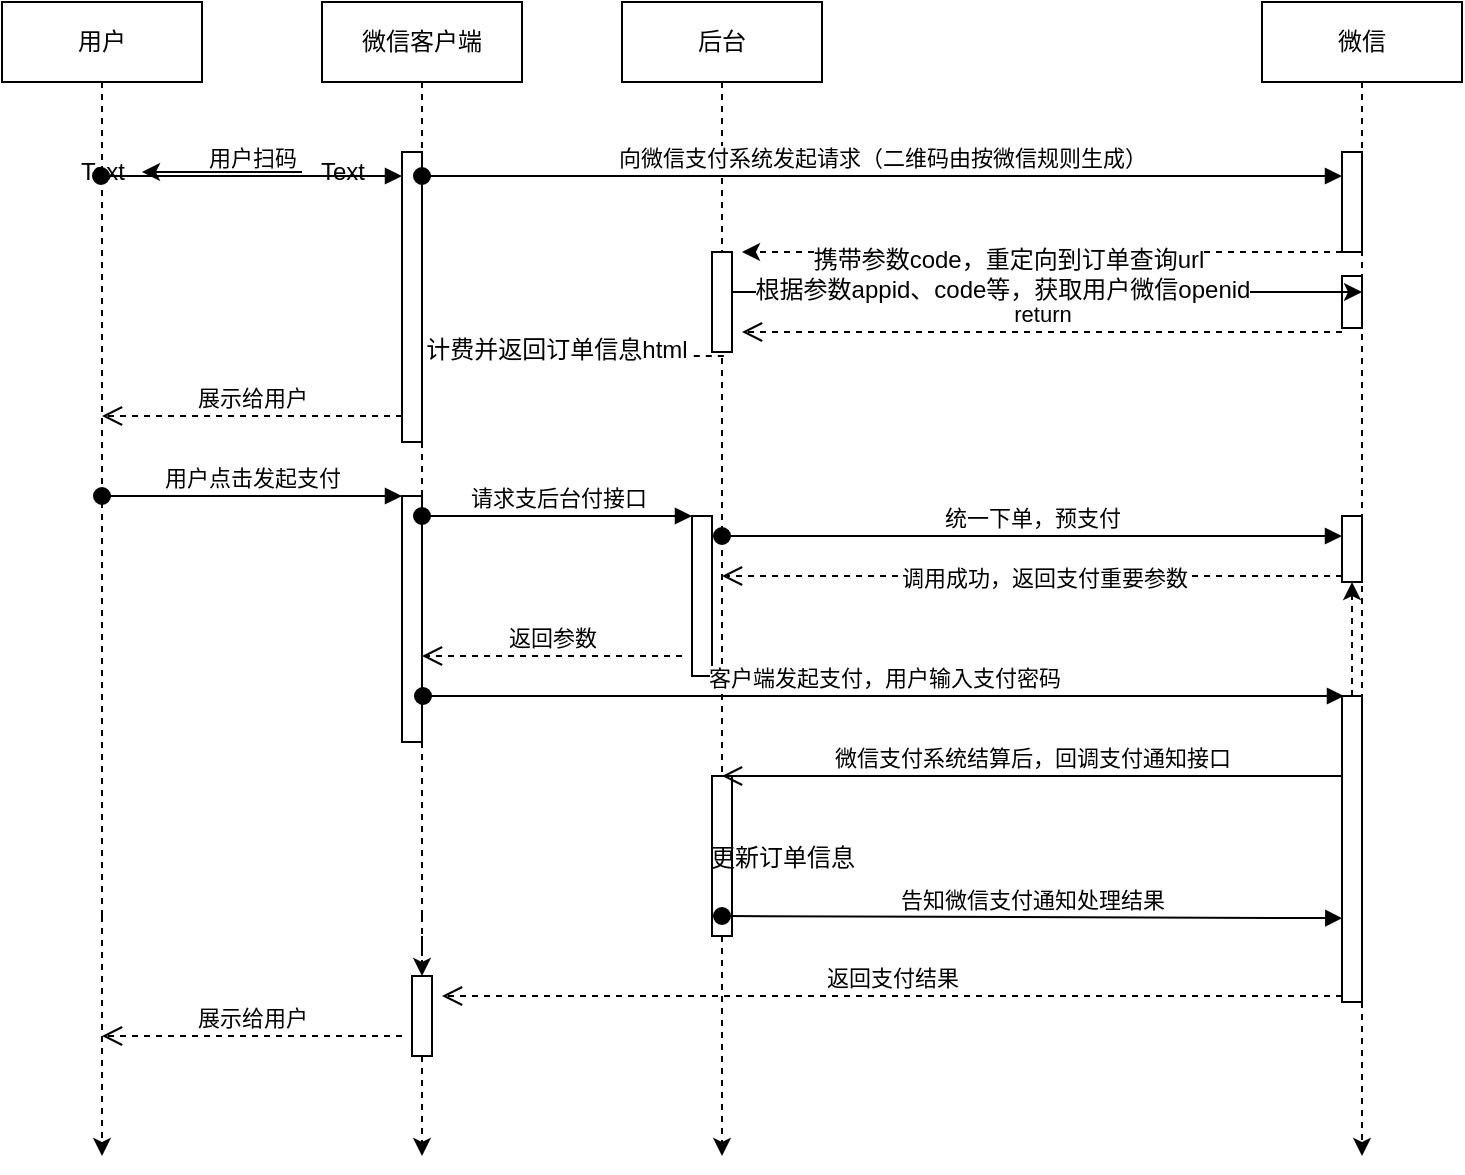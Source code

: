 <mxfile version="12.5.1" type="github"><diagram id="cbwPMVh8UBM5Ly2OoxaW" name="第 1 页"><mxGraphModel dx="1023" dy="550" grid="1" gridSize="10" guides="1" tooltips="1" connect="1" arrows="1" fold="1" page="1" pageScale="1" pageWidth="827" pageHeight="1169" math="0" shadow="0"><root><mxCell id="0"/><mxCell id="1" parent="0"/><mxCell id="N5cv7qZgFciyYlDLVp9W-57" style="edgeStyle=orthogonalEdgeStyle;rounded=0;orthogonalLoop=1;jettySize=auto;html=1;dashed=1;" edge="1" parent="1" source="N5cv7qZgFciyYlDLVp9W-1"><mxGeometry relative="1" as="geometry"><mxPoint x="90" y="680" as="targetPoint"/><Array as="points"><mxPoint x="90" y="680"/></Array></mxGeometry></mxCell><mxCell id="N5cv7qZgFciyYlDLVp9W-1" value="用户" style="shape=umlLifeline;perimeter=lifelinePerimeter;whiteSpace=wrap;html=1;container=1;collapsible=0;recursiveResize=0;outlineConnect=0;" vertex="1" parent="1"><mxGeometry x="40" y="103" width="100" height="457" as="geometry"/></mxCell><mxCell id="N5cv7qZgFciyYlDLVp9W-62" style="edgeStyle=none;rounded=0;orthogonalLoop=1;jettySize=auto;html=1;dashed=1;" edge="1" parent="1" source="N5cv7qZgFciyYlDLVp9W-2"><mxGeometry relative="1" as="geometry"><mxPoint x="400" y="680" as="targetPoint"/></mxGeometry></mxCell><mxCell id="N5cv7qZgFciyYlDLVp9W-2" value="后台" style="shape=umlLifeline;perimeter=lifelinePerimeter;whiteSpace=wrap;html=1;container=1;collapsible=0;recursiveResize=0;outlineConnect=0;" vertex="1" parent="1"><mxGeometry x="350" y="103" width="100" height="467" as="geometry"/></mxCell><mxCell id="N5cv7qZgFciyYlDLVp9W-7" value="" style="html=1;points=[];perimeter=orthogonalPerimeter;" vertex="1" parent="N5cv7qZgFciyYlDLVp9W-2"><mxGeometry x="45" y="125" width="10" height="50" as="geometry"/></mxCell><mxCell id="N5cv7qZgFciyYlDLVp9W-40" value="" style="html=1;points=[];perimeter=orthogonalPerimeter;" vertex="1" parent="N5cv7qZgFciyYlDLVp9W-2"><mxGeometry x="35" y="257" width="10" height="80" as="geometry"/></mxCell><mxCell id="N5cv7qZgFciyYlDLVp9W-49" value="" style="html=1;points=[];perimeter=orthogonalPerimeter;" vertex="1" parent="N5cv7qZgFciyYlDLVp9W-2"><mxGeometry x="45" y="387" width="10" height="80" as="geometry"/></mxCell><mxCell id="N5cv7qZgFciyYlDLVp9W-56" value="告知微信支付通知处理结果" style="html=1;verticalAlign=bottom;startArrow=oval;startFill=1;endArrow=block;startSize=8;entryX=0.016;entryY=0.726;entryDx=0;entryDy=0;entryPerimeter=0;" edge="1" parent="N5cv7qZgFciyYlDLVp9W-2" target="N5cv7qZgFciyYlDLVp9W-46"><mxGeometry width="60" relative="1" as="geometry"><mxPoint x="50" y="457" as="sourcePoint"/><mxPoint x="110" y="457" as="targetPoint"/></mxGeometry></mxCell><mxCell id="N5cv7qZgFciyYlDLVp9W-3" value="微信" style="shape=umlLifeline;perimeter=lifelinePerimeter;whiteSpace=wrap;html=1;container=1;collapsible=0;recursiveResize=0;outlineConnect=0;" vertex="1" parent="1"><mxGeometry x="670" y="103" width="100" height="500" as="geometry"/></mxCell><mxCell id="N5cv7qZgFciyYlDLVp9W-42" value="" style="html=1;points=[];perimeter=orthogonalPerimeter;" vertex="1" parent="N5cv7qZgFciyYlDLVp9W-3"><mxGeometry x="40" y="257" width="10" height="33" as="geometry"/></mxCell><mxCell id="N5cv7qZgFciyYlDLVp9W-63" value="" style="edgeStyle=none;rounded=0;orthogonalLoop=1;jettySize=auto;html=1;dashed=1;" edge="1" parent="N5cv7qZgFciyYlDLVp9W-3" source="N5cv7qZgFciyYlDLVp9W-46" target="N5cv7qZgFciyYlDLVp9W-42"><mxGeometry relative="1" as="geometry"/></mxCell><mxCell id="N5cv7qZgFciyYlDLVp9W-46" value="" style="html=1;points=[];perimeter=orthogonalPerimeter;" vertex="1" parent="N5cv7qZgFciyYlDLVp9W-3"><mxGeometry x="40" y="347" width="10" height="153" as="geometry"/></mxCell><mxCell id="N5cv7qZgFciyYlDLVp9W-10" style="rounded=0;orthogonalLoop=1;jettySize=auto;html=1;dashed=1;" edge="1" parent="1" source="N5cv7qZgFciyYlDLVp9W-4"><mxGeometry relative="1" as="geometry"><mxPoint x="410" y="228" as="targetPoint"/></mxGeometry></mxCell><mxCell id="N5cv7qZgFciyYlDLVp9W-11" value="携带参数code，重定向到订单查询url" style="text;html=1;align=center;verticalAlign=middle;resizable=0;points=[];labelBackgroundColor=#ffffff;" vertex="1" connectable="0" parent="N5cv7qZgFciyYlDLVp9W-10"><mxGeometry x="0.116" y="4" relative="1" as="geometry"><mxPoint as="offset"/></mxGeometry></mxCell><mxCell id="N5cv7qZgFciyYlDLVp9W-4" value="" style="html=1;points=[];perimeter=orthogonalPerimeter;" vertex="1" parent="1"><mxGeometry x="710" y="178" width="10" height="50" as="geometry"/></mxCell><mxCell id="N5cv7qZgFciyYlDLVp9W-12" style="edgeStyle=none;rounded=0;orthogonalLoop=1;jettySize=auto;html=1;entryX=0.532;entryY=0.505;entryDx=0;entryDy=0;entryPerimeter=0;dashed=1;" edge="1" parent="1"><mxGeometry relative="1" as="geometry"><mxPoint x="400.9" y="280" as="sourcePoint"/><mxPoint x="260.0" y="280" as="targetPoint"/></mxGeometry></mxCell><mxCell id="N5cv7qZgFciyYlDLVp9W-13" value="计费并返回订单信息html" style="text;html=1;align=center;verticalAlign=middle;resizable=0;points=[];labelBackgroundColor=#ffffff;" vertex="1" connectable="0" parent="N5cv7qZgFciyYlDLVp9W-12"><mxGeometry x="0.202" y="-3" relative="1" as="geometry"><mxPoint as="offset"/></mxGeometry></mxCell><mxCell id="N5cv7qZgFciyYlDLVp9W-16" value="" style="html=1;points=[];perimeter=orthogonalPerimeter;" vertex="1" parent="1"><mxGeometry x="710" y="240" width="10" height="26" as="geometry"/></mxCell><mxCell id="N5cv7qZgFciyYlDLVp9W-17" style="edgeStyle=none;rounded=0;orthogonalLoop=1;jettySize=auto;html=1;entryX=1;entryY=0.308;entryDx=0;entryDy=0;entryPerimeter=0;" edge="1" parent="1" source="N5cv7qZgFciyYlDLVp9W-7" target="N5cv7qZgFciyYlDLVp9W-16"><mxGeometry relative="1" as="geometry"/></mxCell><mxCell id="N5cv7qZgFciyYlDLVp9W-20" value="根据参数appid、code等，获取用户微信openid" style="text;html=1;align=center;verticalAlign=middle;resizable=0;points=[];labelBackgroundColor=#ffffff;" vertex="1" connectable="0" parent="N5cv7qZgFciyYlDLVp9W-17"><mxGeometry x="0.432" y="1" relative="1" as="geometry"><mxPoint x="-91" as="offset"/></mxGeometry></mxCell><mxCell id="N5cv7qZgFciyYlDLVp9W-19" value="return" style="html=1;verticalAlign=bottom;endArrow=open;dashed=1;endSize=8;entryX=1.5;entryY=0.8;entryDx=0;entryDy=0;entryPerimeter=0;" edge="1" parent="1" target="N5cv7qZgFciyYlDLVp9W-7"><mxGeometry relative="1" as="geometry"><mxPoint x="710" y="268" as="sourcePoint"/><mxPoint x="630" y="268" as="targetPoint"/></mxGeometry></mxCell><mxCell id="N5cv7qZgFciyYlDLVp9W-58" style="edgeStyle=orthogonalEdgeStyle;rounded=0;orthogonalLoop=1;jettySize=auto;html=1;dashed=1;" edge="1" parent="1" source="N5cv7qZgFciyYlDLVp9W-66"><mxGeometry relative="1" as="geometry"><mxPoint x="250" y="680" as="targetPoint"/></mxGeometry></mxCell><mxCell id="N5cv7qZgFciyYlDLVp9W-27" value="微信客户端" style="shape=umlLifeline;perimeter=lifelinePerimeter;whiteSpace=wrap;html=1;container=1;collapsible=0;recursiveResize=0;outlineConnect=0;" vertex="1" parent="1"><mxGeometry x="200" y="103" width="100" height="457" as="geometry"/></mxCell><mxCell id="N5cv7qZgFciyYlDLVp9W-30" value="" style="html=1;points=[];perimeter=orthogonalPerimeter;" vertex="1" parent="N5cv7qZgFciyYlDLVp9W-27"><mxGeometry x="40" y="247" width="10" height="123" as="geometry"/></mxCell><mxCell id="N5cv7qZgFciyYlDLVp9W-32" value="" style="html=1;points=[];perimeter=orthogonalPerimeter;" vertex="1" parent="N5cv7qZgFciyYlDLVp9W-27"><mxGeometry x="40" y="75" width="10" height="145" as="geometry"/></mxCell><mxCell id="N5cv7qZgFciyYlDLVp9W-36" value="向微信支付系统发起请求（二维码由按微信规则生成）" style="html=1;verticalAlign=bottom;startArrow=oval;startFill=1;endArrow=block;startSize=8;" edge="1" parent="N5cv7qZgFciyYlDLVp9W-27" target="N5cv7qZgFciyYlDLVp9W-4"><mxGeometry width="60" relative="1" as="geometry"><mxPoint x="50" y="87" as="sourcePoint"/><mxPoint x="110" y="87" as="targetPoint"/></mxGeometry></mxCell><mxCell id="N5cv7qZgFciyYlDLVp9W-31" value="用户点击发起支付" style="html=1;verticalAlign=bottom;startArrow=oval;endArrow=block;startSize=8;" edge="1" target="N5cv7qZgFciyYlDLVp9W-30" parent="1" source="N5cv7qZgFciyYlDLVp9W-1"><mxGeometry relative="1" as="geometry"><mxPoint x="180" y="350" as="sourcePoint"/></mxGeometry></mxCell><mxCell id="N5cv7qZgFciyYlDLVp9W-33" value="用户扫码" style="html=1;verticalAlign=bottom;startArrow=oval;endArrow=block;startSize=8;" edge="1" parent="1"><mxGeometry relative="1" as="geometry"><mxPoint x="89.5" y="190" as="sourcePoint"/><mxPoint x="240" y="190" as="targetPoint"/></mxGeometry></mxCell><mxCell id="N5cv7qZgFciyYlDLVp9W-38" value="" style="edgeStyle=none;rounded=0;orthogonalLoop=1;jettySize=auto;html=1;" edge="1" parent="1" source="N5cv7qZgFciyYlDLVp9W-34" target="N5cv7qZgFciyYlDLVp9W-37"><mxGeometry relative="1" as="geometry"/></mxCell><mxCell id="N5cv7qZgFciyYlDLVp9W-34" value="Text" style="text;html=1;align=center;verticalAlign=middle;resizable=0;points=[];autosize=1;" vertex="1" parent="1"><mxGeometry x="190" y="178" width="40" height="20" as="geometry"/></mxCell><mxCell id="N5cv7qZgFciyYlDLVp9W-37" value="Text" style="text;html=1;align=center;verticalAlign=middle;resizable=0;points=[];autosize=1;" vertex="1" parent="1"><mxGeometry x="70" y="178" width="40" height="20" as="geometry"/></mxCell><mxCell id="N5cv7qZgFciyYlDLVp9W-39" value="展示给用户" style="html=1;verticalAlign=bottom;endArrow=open;dashed=1;endSize=8;" edge="1" parent="1" target="N5cv7qZgFciyYlDLVp9W-1"><mxGeometry relative="1" as="geometry"><mxPoint x="240" y="310" as="sourcePoint"/><mxPoint x="160" y="310" as="targetPoint"/></mxGeometry></mxCell><mxCell id="N5cv7qZgFciyYlDLVp9W-41" value="请求支后台付接口" style="html=1;verticalAlign=bottom;startArrow=oval;endArrow=block;startSize=8;" edge="1" target="N5cv7qZgFciyYlDLVp9W-40" parent="1" source="N5cv7qZgFciyYlDLVp9W-27"><mxGeometry relative="1" as="geometry"><mxPoint x="325" y="360" as="sourcePoint"/></mxGeometry></mxCell><mxCell id="N5cv7qZgFciyYlDLVp9W-43" value="统一下单，预支付" style="html=1;verticalAlign=bottom;startArrow=oval;endArrow=block;startSize=8;" edge="1" target="N5cv7qZgFciyYlDLVp9W-42" parent="1" source="N5cv7qZgFciyYlDLVp9W-2"><mxGeometry relative="1" as="geometry"><mxPoint x="650" y="360" as="sourcePoint"/><Array as="points"><mxPoint x="560" y="370"/></Array></mxGeometry></mxCell><mxCell id="N5cv7qZgFciyYlDLVp9W-44" value="调用成功，返回支付重要参数" style="html=1;verticalAlign=bottom;endArrow=open;dashed=1;endSize=8;" edge="1" parent="1" target="N5cv7qZgFciyYlDLVp9W-2"><mxGeometry x="-0.034" y="10" relative="1" as="geometry"><mxPoint x="710" y="390" as="sourcePoint"/><mxPoint x="630" y="390" as="targetPoint"/><mxPoint as="offset"/></mxGeometry></mxCell><mxCell id="N5cv7qZgFciyYlDLVp9W-45" value="返回参数" style="html=1;verticalAlign=bottom;endArrow=open;dashed=1;endSize=8;" edge="1" parent="1" target="N5cv7qZgFciyYlDLVp9W-27"><mxGeometry relative="1" as="geometry"><mxPoint x="380" y="430" as="sourcePoint"/><mxPoint x="300" y="430" as="targetPoint"/></mxGeometry></mxCell><mxCell id="N5cv7qZgFciyYlDLVp9W-47" value="客户端发起支付，用户输入支付密码" style="html=1;verticalAlign=bottom;startArrow=oval;endArrow=block;startSize=8;" edge="1" parent="1"><mxGeometry relative="1" as="geometry"><mxPoint x="250.5" y="450" as="sourcePoint"/><mxPoint x="711" y="450" as="targetPoint"/></mxGeometry></mxCell><mxCell id="N5cv7qZgFciyYlDLVp9W-48" value="微信支付系统结算后，回调支付通知接口" style="html=1;verticalAlign=bottom;endArrow=open;endSize=8;" edge="1" parent="1" target="N5cv7qZgFciyYlDLVp9W-2"><mxGeometry relative="1" as="geometry"><mxPoint x="710" y="490" as="sourcePoint"/><mxPoint x="480" y="490" as="targetPoint"/></mxGeometry></mxCell><mxCell id="N5cv7qZgFciyYlDLVp9W-54" value="更新订单信息" style="text;html=1;align=center;verticalAlign=middle;resizable=0;points=[];autosize=1;" vertex="1" parent="1"><mxGeometry x="385" y="521" width="90" height="20" as="geometry"/></mxCell><mxCell id="N5cv7qZgFciyYlDLVp9W-64" style="edgeStyle=none;rounded=0;orthogonalLoop=1;jettySize=auto;html=1;dashed=1;" edge="1" parent="1" source="N5cv7qZgFciyYlDLVp9W-46"><mxGeometry relative="1" as="geometry"><mxPoint x="720" y="680" as="targetPoint"/></mxGeometry></mxCell><mxCell id="N5cv7qZgFciyYlDLVp9W-65" value="返回支付结果" style="html=1;verticalAlign=bottom;endArrow=open;dashed=1;endSize=8;" edge="1" parent="1"><mxGeometry relative="1" as="geometry"><mxPoint x="710" y="600" as="sourcePoint"/><mxPoint x="260" y="600" as="targetPoint"/></mxGeometry></mxCell><mxCell id="N5cv7qZgFciyYlDLVp9W-66" value="" style="html=1;points=[];perimeter=orthogonalPerimeter;" vertex="1" parent="1"><mxGeometry x="245" y="590" width="10" height="40" as="geometry"/></mxCell><mxCell id="N5cv7qZgFciyYlDLVp9W-67" style="edgeStyle=orthogonalEdgeStyle;rounded=0;orthogonalLoop=1;jettySize=auto;html=1;dashed=1;" edge="1" parent="1" source="N5cv7qZgFciyYlDLVp9W-27" target="N5cv7qZgFciyYlDLVp9W-66"><mxGeometry relative="1" as="geometry"><mxPoint x="250" y="790" as="targetPoint"/><mxPoint x="249.5" y="560" as="sourcePoint"/></mxGeometry></mxCell><mxCell id="N5cv7qZgFciyYlDLVp9W-68" value="展示给用户" style="html=1;verticalAlign=bottom;endArrow=open;dashed=1;endSize=8;" edge="1" parent="1"><mxGeometry relative="1" as="geometry"><mxPoint x="240" y="620" as="sourcePoint"/><mxPoint x="90" y="620" as="targetPoint"/></mxGeometry></mxCell></root></mxGraphModel></diagram></mxfile>